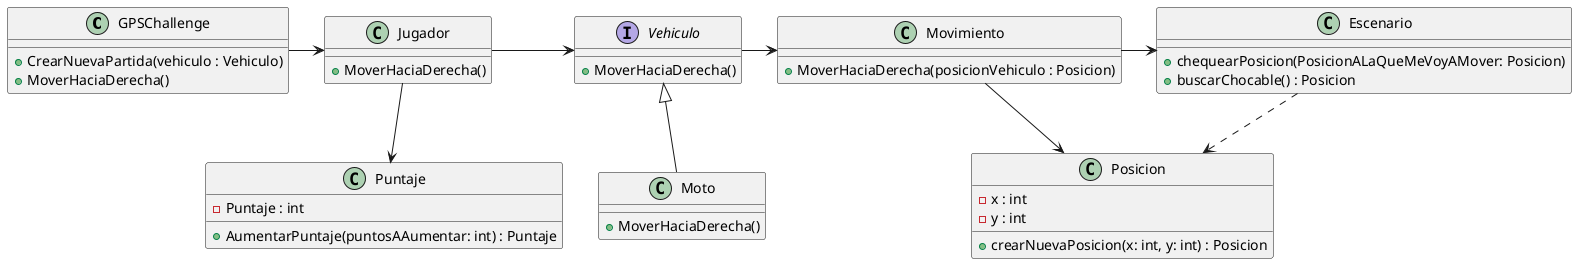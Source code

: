 @startuml
class GPSChallenge {
    + CrearNuevaPartida(vehiculo : Vehiculo)
    + MoverHaciaDerecha()
}

class Jugador {
    + MoverHaciaDerecha()
}

interface Vehiculo {
    + MoverHaciaDerecha()
}

class Moto {
    + MoverHaciaDerecha()
}

class Movimiento {
    + MoverHaciaDerecha(posicionVehiculo : Posicion)
}

class Posicion {
    - x : int
    - y : int
    + crearNuevaPosicion(x: int, y: int) : Posicion
}

class Escenario {
    + chequearPosicion(PosicionALaQueMeVoyAMover: Posicion)
    + buscarChocable() : Posicion
}

class Puntaje {
    + AumentarPuntaje(puntosAAumentar: int) : Puntaje
    - Puntaje : int
}

GPSChallenge -> Jugador
Jugador -> Vehiculo
Vehiculo -> Movimiento
Movimiento -> Posicion
Movimiento -> Escenario
Jugador --> Puntaje
Vehiculo <|-- Moto
Escenario ..> Posicion

@enduml